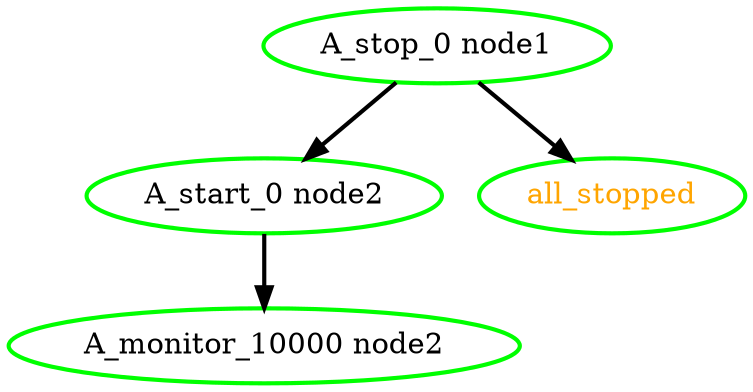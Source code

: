 digraph "g" {
"A_monitor_10000 node2" [ style=bold color="green" fontcolor="black"]
"A_start_0 node2" -> "A_monitor_10000 node2" [ style = bold]
"A_start_0 node2" [ style=bold color="green" fontcolor="black"]
"A_stop_0 node1" -> "A_start_0 node2" [ style = bold]
"A_stop_0 node1" -> "all_stopped" [ style = bold]
"A_stop_0 node1" [ style=bold color="green" fontcolor="black"]
"all_stopped" [ style=bold color="green" fontcolor="orange"]
}
